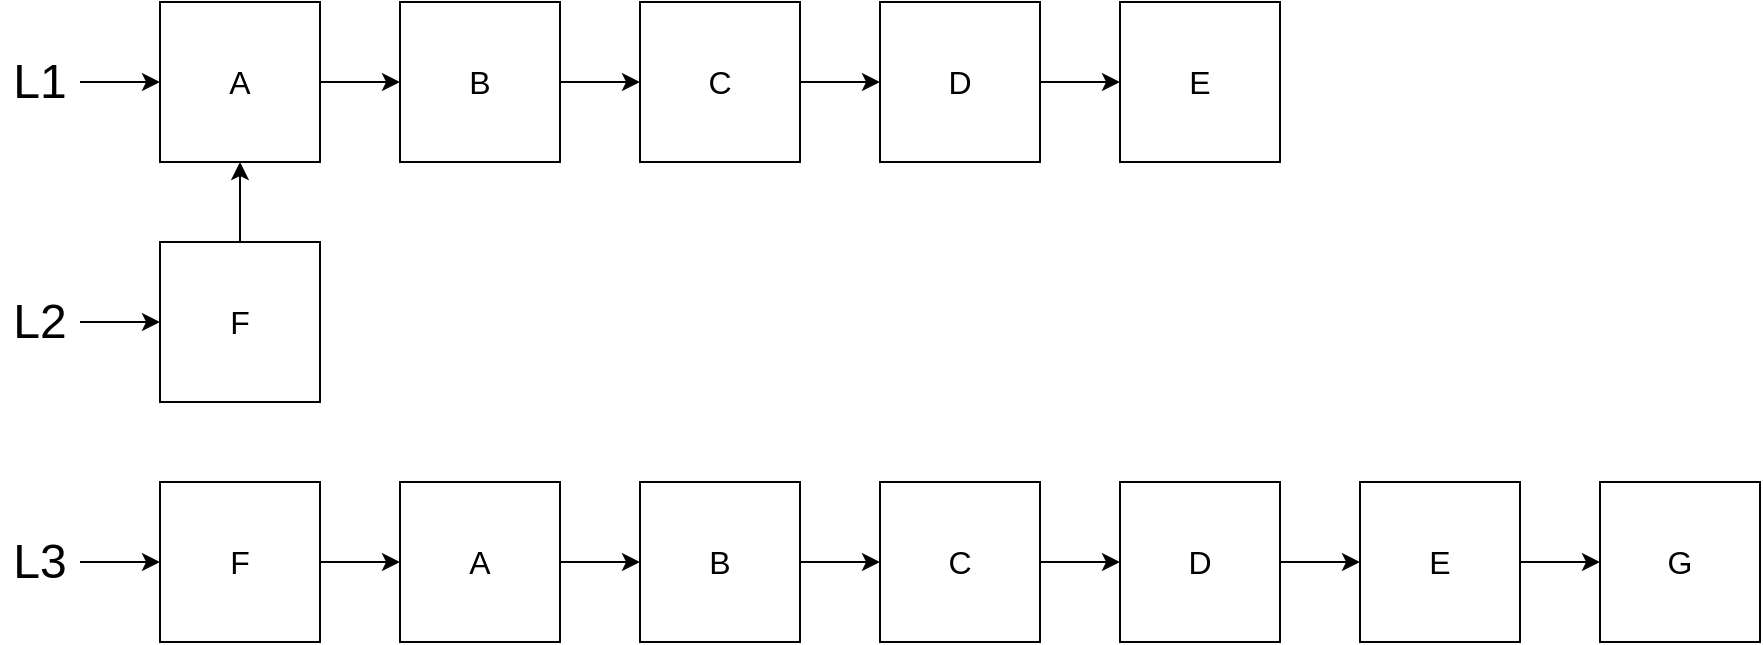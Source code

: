 <mxfile version="16.0.2" type="device"><diagram id="hItzCSI9slzzeFql-pVI" name="Page-1"><mxGraphModel dx="782" dy="539" grid="1" gridSize="10" guides="1" tooltips="1" connect="1" arrows="1" fold="1" page="1" pageScale="1" pageWidth="850" pageHeight="1100" math="0" shadow="0"><root><mxCell id="0"/><mxCell id="1" parent="0"/><mxCell id="4cYgRqdTDc37CBOK6C9_-1" value="&lt;font size=&quot;3&quot;&gt;E&lt;/font&gt;" style="whiteSpace=wrap;html=1;aspect=fixed;" parent="1" vertex="1"><mxGeometry x="600" y="80" width="80" height="80" as="geometry"/></mxCell><mxCell id="4cYgRqdTDc37CBOK6C9_-8" value="" style="edgeStyle=orthogonalEdgeStyle;rounded=0;orthogonalLoop=1;jettySize=auto;html=1;" parent="1" source="4cYgRqdTDc37CBOK6C9_-2" target="4cYgRqdTDc37CBOK6C9_-3" edge="1"><mxGeometry relative="1" as="geometry"/></mxCell><mxCell id="4cYgRqdTDc37CBOK6C9_-2" value="&lt;font size=&quot;3&quot;&gt;A&lt;/font&gt;" style="whiteSpace=wrap;html=1;aspect=fixed;" parent="1" vertex="1"><mxGeometry x="120" y="80" width="80" height="80" as="geometry"/></mxCell><mxCell id="4cYgRqdTDc37CBOK6C9_-9" value="" style="edgeStyle=orthogonalEdgeStyle;rounded=0;orthogonalLoop=1;jettySize=auto;html=1;" parent="1" source="4cYgRqdTDc37CBOK6C9_-3" target="4cYgRqdTDc37CBOK6C9_-4" edge="1"><mxGeometry relative="1" as="geometry"/></mxCell><mxCell id="4cYgRqdTDc37CBOK6C9_-3" value="&lt;font size=&quot;3&quot;&gt;B&lt;/font&gt;" style="whiteSpace=wrap;html=1;aspect=fixed;" parent="1" vertex="1"><mxGeometry x="240" y="80" width="80" height="80" as="geometry"/></mxCell><mxCell id="4cYgRqdTDc37CBOK6C9_-10" value="" style="edgeStyle=orthogonalEdgeStyle;rounded=0;orthogonalLoop=1;jettySize=auto;html=1;" parent="1" source="4cYgRqdTDc37CBOK6C9_-4" target="4cYgRqdTDc37CBOK6C9_-5" edge="1"><mxGeometry relative="1" as="geometry"/></mxCell><mxCell id="4cYgRqdTDc37CBOK6C9_-4" value="&lt;font size=&quot;3&quot;&gt;C&lt;/font&gt;" style="whiteSpace=wrap;html=1;aspect=fixed;" parent="1" vertex="1"><mxGeometry x="360" y="80" width="80" height="80" as="geometry"/></mxCell><mxCell id="4cYgRqdTDc37CBOK6C9_-11" value="" style="edgeStyle=orthogonalEdgeStyle;rounded=0;orthogonalLoop=1;jettySize=auto;html=1;" parent="1" source="4cYgRqdTDc37CBOK6C9_-5" target="4cYgRqdTDc37CBOK6C9_-1" edge="1"><mxGeometry relative="1" as="geometry"/></mxCell><mxCell id="4cYgRqdTDc37CBOK6C9_-5" value="&lt;font size=&quot;3&quot;&gt;D&lt;/font&gt;" style="whiteSpace=wrap;html=1;aspect=fixed;" parent="1" vertex="1"><mxGeometry x="480" y="80" width="80" height="80" as="geometry"/></mxCell><mxCell id="4cYgRqdTDc37CBOK6C9_-7" value="" style="edgeStyle=orthogonalEdgeStyle;rounded=0;orthogonalLoop=1;jettySize=auto;html=1;" parent="1" source="4cYgRqdTDc37CBOK6C9_-6" target="4cYgRqdTDc37CBOK6C9_-2" edge="1"><mxGeometry relative="1" as="geometry"/></mxCell><mxCell id="4cYgRqdTDc37CBOK6C9_-6" value="&lt;font style=&quot;font-size: 24px&quot;&gt;L1&lt;/font&gt;" style="text;html=1;strokeColor=none;fillColor=none;align=center;verticalAlign=middle;whiteSpace=wrap;rounded=0;" parent="1" vertex="1"><mxGeometry x="40" y="105" width="40" height="30" as="geometry"/></mxCell><mxCell id="GTSjqEI895cl4XUk2Wuk-2" value="" style="edgeStyle=orthogonalEdgeStyle;rounded=0;orthogonalLoop=1;jettySize=auto;html=1;" parent="1" source="GTSjqEI895cl4XUk2Wuk-1" target="4cYgRqdTDc37CBOK6C9_-2" edge="1"><mxGeometry relative="1" as="geometry"/></mxCell><mxCell id="GTSjqEI895cl4XUk2Wuk-1" value="&lt;font size=&quot;3&quot;&gt;F&lt;/font&gt;" style="whiteSpace=wrap;html=1;aspect=fixed;" parent="1" vertex="1"><mxGeometry x="120" y="200" width="80" height="80" as="geometry"/></mxCell><mxCell id="GTSjqEI895cl4XUk2Wuk-4" value="" style="edgeStyle=orthogonalEdgeStyle;rounded=0;orthogonalLoop=1;jettySize=auto;html=1;" parent="1" source="GTSjqEI895cl4XUk2Wuk-3" target="GTSjqEI895cl4XUk2Wuk-1" edge="1"><mxGeometry relative="1" as="geometry"/></mxCell><mxCell id="GTSjqEI895cl4XUk2Wuk-3" value="&lt;font style=&quot;font-size: 24px&quot;&gt;L2&lt;/font&gt;" style="text;html=1;strokeColor=none;fillColor=none;align=center;verticalAlign=middle;whiteSpace=wrap;rounded=0;" parent="1" vertex="1"><mxGeometry x="40" y="225" width="40" height="30" as="geometry"/></mxCell><mxCell id="OvWeUekXD9zjJJ9lNis--13" value="" style="edgeStyle=orthogonalEdgeStyle;rounded=0;orthogonalLoop=1;jettySize=auto;html=1;" edge="1" parent="1" source="OvWeUekXD9zjJJ9lNis--1" target="OvWeUekXD9zjJJ9lNis--12"><mxGeometry relative="1" as="geometry"/></mxCell><mxCell id="OvWeUekXD9zjJJ9lNis--1" value="&lt;font size=&quot;3&quot;&gt;D&lt;/font&gt;" style="whiteSpace=wrap;html=1;aspect=fixed;" vertex="1" parent="1"><mxGeometry x="600" y="320" width="80" height="80" as="geometry"/></mxCell><mxCell id="OvWeUekXD9zjJJ9lNis--2" value="" style="edgeStyle=orthogonalEdgeStyle;rounded=0;orthogonalLoop=1;jettySize=auto;html=1;" edge="1" parent="1" source="OvWeUekXD9zjJJ9lNis--3" target="OvWeUekXD9zjJJ9lNis--5"><mxGeometry relative="1" as="geometry"/></mxCell><mxCell id="OvWeUekXD9zjJJ9lNis--3" value="&lt;font size=&quot;3&quot;&gt;F&lt;/font&gt;" style="whiteSpace=wrap;html=1;aspect=fixed;" vertex="1" parent="1"><mxGeometry x="120" y="320" width="80" height="80" as="geometry"/></mxCell><mxCell id="OvWeUekXD9zjJJ9lNis--4" value="" style="edgeStyle=orthogonalEdgeStyle;rounded=0;orthogonalLoop=1;jettySize=auto;html=1;" edge="1" parent="1" source="OvWeUekXD9zjJJ9lNis--5" target="OvWeUekXD9zjJJ9lNis--7"><mxGeometry relative="1" as="geometry"/></mxCell><mxCell id="OvWeUekXD9zjJJ9lNis--5" value="&lt;font size=&quot;3&quot;&gt;A&lt;/font&gt;" style="whiteSpace=wrap;html=1;aspect=fixed;" vertex="1" parent="1"><mxGeometry x="240" y="320" width="80" height="80" as="geometry"/></mxCell><mxCell id="OvWeUekXD9zjJJ9lNis--6" value="" style="edgeStyle=orthogonalEdgeStyle;rounded=0;orthogonalLoop=1;jettySize=auto;html=1;" edge="1" parent="1" source="OvWeUekXD9zjJJ9lNis--7" target="OvWeUekXD9zjJJ9lNis--9"><mxGeometry relative="1" as="geometry"/></mxCell><mxCell id="OvWeUekXD9zjJJ9lNis--7" value="&lt;font size=&quot;3&quot;&gt;B&lt;/font&gt;" style="whiteSpace=wrap;html=1;aspect=fixed;" vertex="1" parent="1"><mxGeometry x="360" y="320" width="80" height="80" as="geometry"/></mxCell><mxCell id="OvWeUekXD9zjJJ9lNis--8" value="" style="edgeStyle=orthogonalEdgeStyle;rounded=0;orthogonalLoop=1;jettySize=auto;html=1;" edge="1" parent="1" source="OvWeUekXD9zjJJ9lNis--9" target="OvWeUekXD9zjJJ9lNis--1"><mxGeometry relative="1" as="geometry"/></mxCell><mxCell id="OvWeUekXD9zjJJ9lNis--9" value="&lt;font size=&quot;3&quot;&gt;C&lt;/font&gt;" style="whiteSpace=wrap;html=1;aspect=fixed;" vertex="1" parent="1"><mxGeometry x="480" y="320" width="80" height="80" as="geometry"/></mxCell><mxCell id="OvWeUekXD9zjJJ9lNis--10" value="" style="edgeStyle=orthogonalEdgeStyle;rounded=0;orthogonalLoop=1;jettySize=auto;html=1;" edge="1" parent="1" source="OvWeUekXD9zjJJ9lNis--11" target="OvWeUekXD9zjJJ9lNis--3"><mxGeometry relative="1" as="geometry"/></mxCell><mxCell id="OvWeUekXD9zjJJ9lNis--11" value="&lt;font style=&quot;font-size: 24px&quot;&gt;L3&lt;/font&gt;" style="text;html=1;strokeColor=none;fillColor=none;align=center;verticalAlign=middle;whiteSpace=wrap;rounded=0;" vertex="1" parent="1"><mxGeometry x="40" y="345" width="40" height="30" as="geometry"/></mxCell><mxCell id="OvWeUekXD9zjJJ9lNis--15" value="" style="edgeStyle=orthogonalEdgeStyle;rounded=0;orthogonalLoop=1;jettySize=auto;html=1;" edge="1" parent="1" source="OvWeUekXD9zjJJ9lNis--12" target="OvWeUekXD9zjJJ9lNis--14"><mxGeometry relative="1" as="geometry"/></mxCell><mxCell id="OvWeUekXD9zjJJ9lNis--12" value="&lt;font size=&quot;3&quot;&gt;E&lt;/font&gt;" style="whiteSpace=wrap;html=1;aspect=fixed;" vertex="1" parent="1"><mxGeometry x="720" y="320" width="80" height="80" as="geometry"/></mxCell><mxCell id="OvWeUekXD9zjJJ9lNis--14" value="&lt;font size=&quot;3&quot;&gt;G&lt;/font&gt;" style="whiteSpace=wrap;html=1;aspect=fixed;" vertex="1" parent="1"><mxGeometry x="840" y="320" width="80" height="80" as="geometry"/></mxCell></root></mxGraphModel></diagram></mxfile>